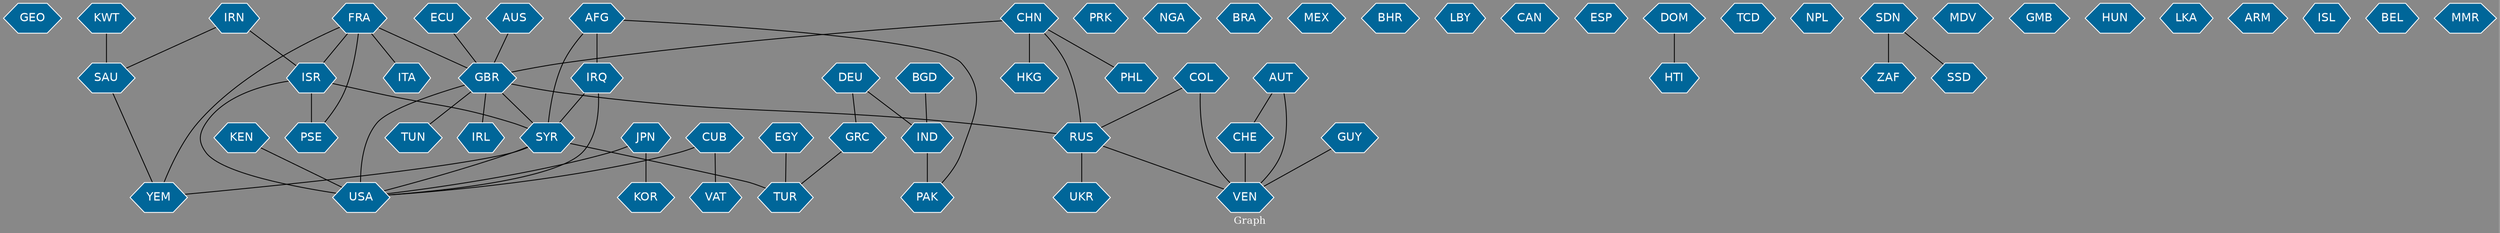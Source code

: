// Countries together in item graph
graph {
	graph [bgcolor="#888888" fontcolor=white fontsize=12 label="Graph" outputorder=edgesfirst overlap=prism]
	node [color=white fillcolor="#006699" fontcolor=white fontname=Helvetica shape=hexagon style=filled]
	edge [arrowhead=open color=black fontcolor=white fontname=Courier fontsize=12]
		GEO [label=GEO]
		IRN [label=IRN]
		PRK [label=PRK]
		JPN [label=JPN]
		FRA [label=FRA]
		NGA [label=NGA]
		TUN [label=TUN]
		BRA [label=BRA]
		CHN [label=CHN]
		ISR [label=ISR]
		PSE [label=PSE]
		MEX [label=MEX]
		GRC [label=GRC]
		USA [label=USA]
		TUR [label=TUR]
		VAT [label=VAT]
		EGY [label=EGY]
		KEN [label=KEN]
		BHR [label=BHR]
		KOR [label=KOR]
		RUS [label=RUS]
		KWT [label=KWT]
		PAK [label=PAK]
		GBR [label=GBR]
		UKR [label=UKR]
		IRQ [label=IRQ]
		SYR [label=SYR]
		IND [label=IND]
		DEU [label=DEU]
		LBY [label=LBY]
		AFG [label=AFG]
		CAN [label=CAN]
		CUB [label=CUB]
		HKG [label=HKG]
		YEM [label=YEM]
		SAU [label=SAU]
		ESP [label=ESP]
		ECU [label=ECU]
		AUS [label=AUS]
		COL [label=COL]
		HTI [label=HTI]
		DOM [label=DOM]
		VEN [label=VEN]
		AUT [label=AUT]
		CHE [label=CHE]
		BGD [label=BGD]
		ITA [label=ITA]
		TCD [label=TCD]
		NPL [label=NPL]
		ZAF [label=ZAF]
		SDN [label=SDN]
		MDV [label=MDV]
		GUY [label=GUY]
		GMB [label=GMB]
		IRL [label=IRL]
		HUN [label=HUN]
		PHL [label=PHL]
		LKA [label=LKA]
		ARM [label=ARM]
		ISL [label=ISL]
		SSD [label=SSD]
		BEL [label=BEL]
		MMR [label=MMR]
			AFG -- SYR [weight=1]
			FRA -- ITA [weight=1]
			ISR -- PSE [weight=22]
			SYR -- TUR [weight=2]
			IND -- PAK [weight=4]
			FRA -- GBR [weight=1]
			CUB -- USA [weight=3]
			GRC -- TUR [weight=1]
			ISR -- SYR [weight=2]
			CHN -- GBR [weight=2]
			SAU -- YEM [weight=1]
			IRQ -- USA [weight=1]
			SYR -- YEM [weight=1]
			GBR -- TUN [weight=2]
			DEU -- IND [weight=1]
			JPN -- KOR [weight=2]
			DEU -- GRC [weight=2]
			AUT -- CHE [weight=1]
			COL -- VEN [weight=1]
			AFG -- PAK [weight=1]
			JPN -- USA [weight=1]
			GBR -- USA [weight=3]
			GUY -- VEN [weight=1]
			AFG -- IRQ [weight=1]
			CHN -- RUS [weight=2]
			GBR -- IRL [weight=1]
			CHN -- PHL [weight=2]
			CHE -- VEN [weight=1]
			SYR -- USA [weight=1]
			CUB -- VAT [weight=1]
			RUS -- UKR [weight=3]
			IRN -- ISR [weight=1]
			RUS -- VEN [weight=1]
			IRQ -- SYR [weight=2]
			BGD -- IND [weight=1]
			FRA -- PSE [weight=2]
			ISR -- USA [weight=4]
			ECU -- GBR [weight=1]
			SDN -- SSD [weight=1]
			IRN -- SAU [weight=1]
			KWT -- SAU [weight=1]
			DOM -- HTI [weight=5]
			GBR -- RUS [weight=3]
			FRA -- ISR [weight=2]
			FRA -- YEM [weight=1]
			EGY -- TUR [weight=1]
			SDN -- ZAF [weight=6]
			KEN -- USA [weight=1]
			CHN -- HKG [weight=3]
			COL -- RUS [weight=1]
			GBR -- SYR [weight=2]
			AUS -- GBR [weight=1]
			AUT -- VEN [weight=1]
}
